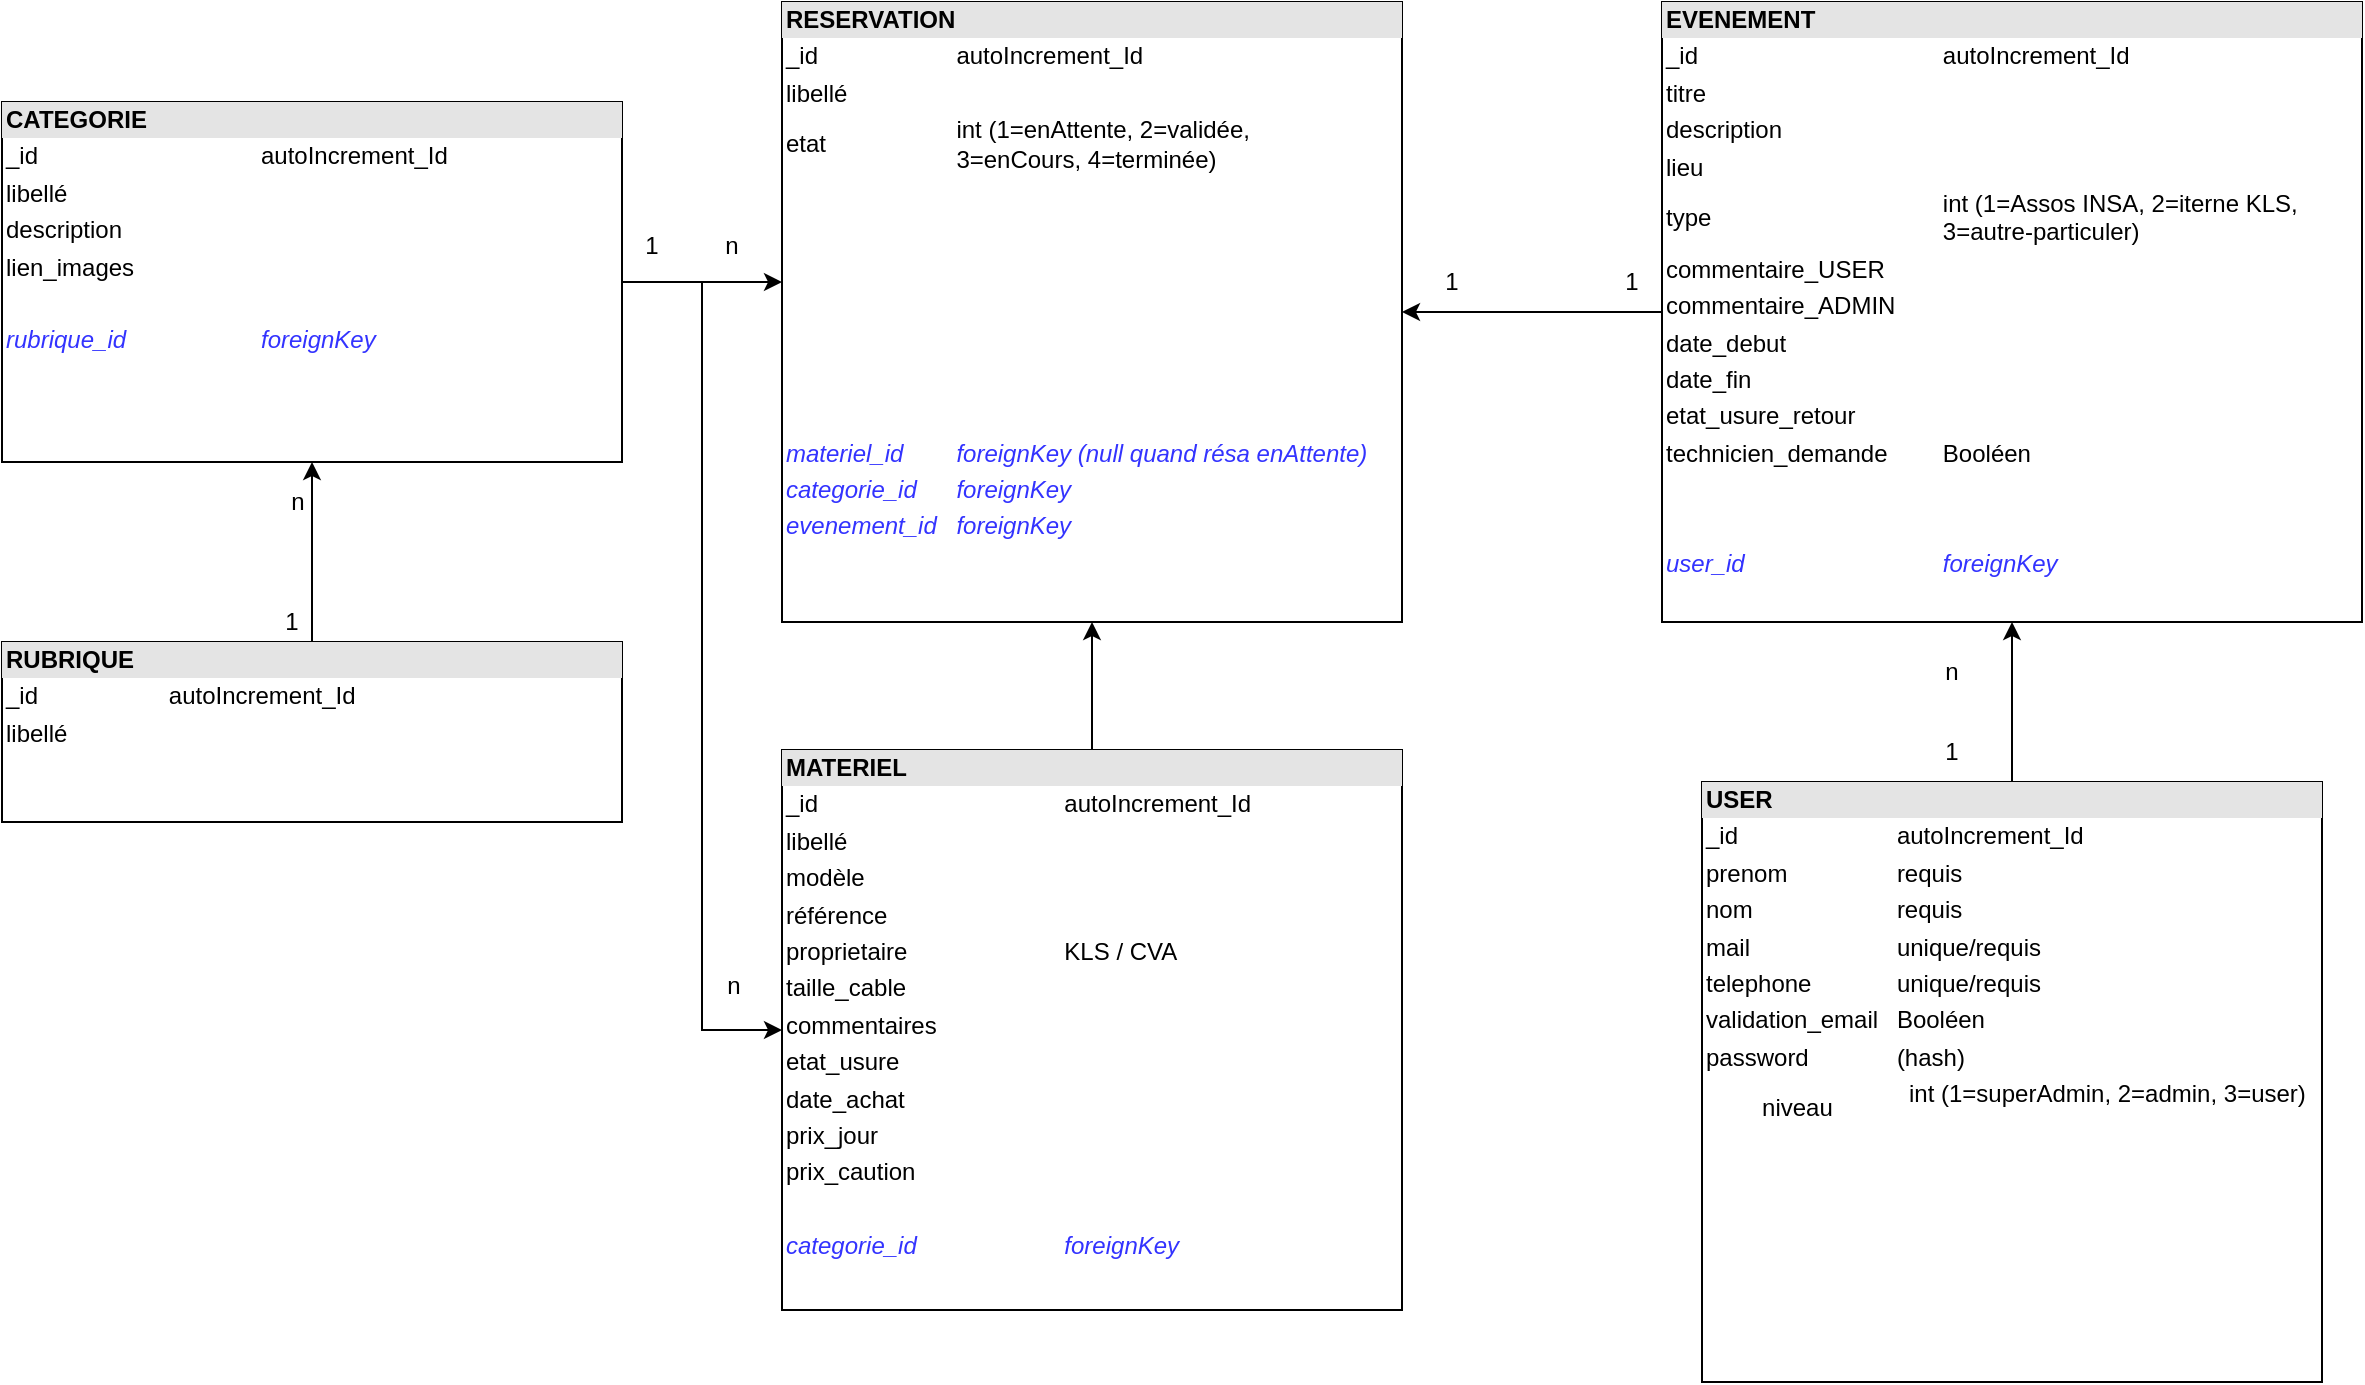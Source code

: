 <mxfile version="20.8.3" type="onedrive"><diagram id="C5RBs43oDa-KdzZeNtuy" name="Page-1"><mxGraphModel grid="1" page="1" gridSize="10" guides="1" tooltips="1" connect="1" arrows="1" fold="1" pageScale="1" pageWidth="1169" pageHeight="827" math="0" shadow="0"><root><mxCell id="WIyWlLk6GJQsqaUBKTNV-0"/><mxCell id="WIyWlLk6GJQsqaUBKTNV-1" parent="WIyWlLk6GJQsqaUBKTNV-0"/><mxCell id="FYbvVhW9QVgmw25Y48kL-33" value="&lt;div style=&quot;box-sizing:border-box;width:100%;background:#e4e4e4;padding:2px;&quot;&gt;&lt;b&gt;RESERVATION&lt;/b&gt;&lt;/div&gt;&lt;table style=&quot;width:100%;font-size:1em;&quot; cellspacing=&quot;0&quot; cellpadding=&quot;2&quot;&gt;&lt;tbody&gt;&lt;tr&gt;&lt;td&gt;_id&lt;/td&gt;&lt;td&gt;autoIncrement_Id&lt;/td&gt;&lt;/tr&gt;&lt;tr&gt;&lt;td&gt;libellé&lt;br&gt;&lt;/td&gt;&lt;td&gt;&lt;br&gt;&lt;/td&gt;&lt;/tr&gt;&lt;tr&gt;&lt;td&gt;etat&lt;br&gt;&lt;/td&gt;&lt;td&gt;int (1=enAttente, 2=validée,&lt;br&gt;3=enCours, 4=terminée)&lt;/td&gt;&lt;/tr&gt;&lt;tr&gt;&lt;td&gt;&lt;br&gt;&lt;/td&gt;&lt;td&gt;&lt;br&gt;&lt;/td&gt;&lt;/tr&gt;&lt;tr&gt;&lt;td&gt;&lt;br&gt;&lt;/td&gt;&lt;td&gt;&lt;br&gt;&lt;/td&gt;&lt;/tr&gt;&lt;tr&gt;&lt;td&gt;&lt;br&gt;&lt;/td&gt;&lt;td&gt;&lt;br&gt;&lt;/td&gt;&lt;/tr&gt;&lt;tr&gt;&lt;td&gt;&lt;br&gt;&lt;/td&gt;&lt;td&gt;&lt;br&gt;&lt;/td&gt;&lt;/tr&gt;&lt;tr&gt;&lt;td&gt;&lt;br&gt;&lt;/td&gt;&lt;td&gt;&lt;br&gt;&lt;/td&gt;&lt;/tr&gt;&lt;tr&gt;&lt;td&gt;&lt;br&gt;&lt;/td&gt;&lt;td&gt;&lt;br&gt;&lt;/td&gt;&lt;/tr&gt;&lt;tr&gt;&lt;td&gt;&lt;br&gt;&lt;/td&gt;&lt;td&gt;&lt;br&gt;&lt;/td&gt;&lt;/tr&gt;&lt;tr&gt;&lt;td&gt;&lt;font color=&quot;#3333FF&quot;&gt;&lt;i&gt;materiel_id&lt;br&gt;&lt;/i&gt;&lt;/font&gt;&lt;/td&gt;&lt;td&gt;&lt;font color=&quot;#3333FF&quot;&gt;&lt;i&gt;foreignKey (null quand résa enAttente)&lt;br&gt;&lt;/i&gt;&lt;/font&gt;&lt;/td&gt;&lt;/tr&gt;&lt;tr&gt;&lt;td&gt;&lt;font color=&quot;#3333FF&quot;&gt;&lt;i&gt;categorie_id&lt;br&gt;&lt;/i&gt;&lt;/font&gt;&lt;/td&gt;&lt;td&gt;&lt;font color=&quot;#3333FF&quot;&gt;&lt;i&gt;foreignKey&lt;/i&gt;&lt;/font&gt;&lt;/td&gt;&lt;/tr&gt;&lt;tr&gt;&lt;td&gt;&lt;font color=&quot;#3333FF&quot;&gt;&lt;i&gt;evenement_id&lt;br&gt;&lt;/i&gt;&lt;/font&gt;&lt;/td&gt;&lt;td&gt;&lt;font color=&quot;#3333FF&quot;&gt;&lt;i&gt;foreignKey&lt;/i&gt;&lt;/font&gt;&lt;/td&gt;&lt;/tr&gt;&lt;tr&gt;&lt;td&gt;&lt;br&gt;&lt;/td&gt;&lt;td&gt;&lt;br&gt;&lt;/td&gt;&lt;/tr&gt;&lt;tr&gt;&lt;td&gt;&lt;br&gt;&lt;/td&gt;&lt;td&gt;&lt;br&gt;&lt;/td&gt;&lt;/tr&gt;&lt;tr&gt;&lt;td&gt;&lt;br&gt;&lt;/td&gt;&lt;td&gt;&lt;br&gt;&lt;/td&gt;&lt;/tr&gt;&lt;tr&gt;&lt;td&gt;&lt;br&gt;&lt;/td&gt;&lt;td&gt;&lt;br&gt;&lt;/td&gt;&lt;/tr&gt;&lt;tr&gt;&lt;td&gt;&lt;br&gt;&lt;/td&gt;&lt;td&gt;&lt;br&gt;&lt;/td&gt;&lt;/tr&gt;&lt;tr&gt;&lt;td&gt;&lt;br&gt;&lt;/td&gt;&lt;td&gt;&lt;br&gt;&lt;/td&gt;&lt;/tr&gt;&lt;tr&gt;&lt;td&gt;&lt;br&gt;&lt;/td&gt;&lt;td&gt;&lt;br&gt;&lt;/td&gt;&lt;/tr&gt;&lt;tr&gt;&lt;td&gt;&lt;br&gt;&lt;/td&gt;&lt;td&gt;&lt;br&gt;&lt;/td&gt;&lt;/tr&gt;&lt;tr&gt;&lt;td&gt;&lt;table cellspacing=&quot;0&quot; cellpadding=&quot;2&quot;&gt;&lt;tbody&gt;&lt;tr&gt;&lt;td&gt;&lt;br&gt;&lt;br&gt;&lt;/td&gt;&lt;td&gt;&lt;br&gt;&lt;/td&gt;&lt;/tr&gt;&lt;tr&gt;&lt;td&gt;&lt;br&gt;&lt;/td&gt;&lt;td&gt;&lt;br&gt;&lt;/td&gt;&lt;/tr&gt;&lt;tr&gt;&lt;td&gt;&lt;br&gt;&lt;/td&gt;&lt;td&gt;&lt;br&gt;&lt;/td&gt;&lt;/tr&gt;&lt;tr&gt;&lt;td&gt;&lt;br&gt;&lt;/td&gt;&lt;td&gt;&lt;br&gt;&lt;/td&gt;&lt;/tr&gt;&lt;tr&gt;&lt;td&gt;&lt;br&gt;&lt;/td&gt;&lt;td&gt;&lt;br&gt;&lt;/td&gt;&lt;/tr&gt;&lt;/tbody&gt;&lt;/table&gt;&lt;/td&gt;&lt;td&gt;&lt;br&gt;&lt;/td&gt;&lt;/tr&gt;&lt;/tbody&gt;&lt;/table&gt;" style="verticalAlign=top;align=left;overflow=fill;html=1;rounded=0;" vertex="1" parent="WIyWlLk6GJQsqaUBKTNV-1"><mxGeometry x="440" y="40" width="310" height="310" as="geometry"/></mxCell><mxCell id="awnC9XF0Tvlcumn_vSdv-16" style="edgeStyle=orthogonalEdgeStyle;rounded=0;orthogonalLoop=1;jettySize=auto;html=1;entryX=0.5;entryY=1;entryDx=0;entryDy=0;" edge="1" parent="WIyWlLk6GJQsqaUBKTNV-1" source="FYbvVhW9QVgmw25Y48kL-44" target="FYbvVhW9QVgmw25Y48kL-33"><mxGeometry relative="1" as="geometry"/></mxCell><mxCell id="FYbvVhW9QVgmw25Y48kL-44" value="&lt;div style=&quot;box-sizing:border-box;width:100%;background:#e4e4e4;padding:2px;&quot;&gt;&lt;b&gt;MATERIEL&lt;/b&gt;&lt;/div&gt;&lt;table style=&quot;width:100%;font-size:1em;&quot; cellspacing=&quot;0&quot; cellpadding=&quot;2&quot;&gt;&lt;tbody&gt;&lt;tr&gt;&lt;td&gt;_id&lt;/td&gt;&lt;td&gt;autoIncrement_Id&lt;/td&gt;&lt;/tr&gt;&lt;tr&gt;&lt;td&gt;libellé&lt;/td&gt;&lt;td&gt;&lt;br&gt;&lt;/td&gt;&lt;/tr&gt;&lt;tr&gt;&lt;td&gt;modèle&lt;br&gt;&lt;/td&gt;&lt;td&gt;&lt;br&gt;&lt;/td&gt;&lt;/tr&gt;&lt;tr&gt;&lt;td&gt;référence&lt;br&gt;&lt;/td&gt;&lt;td&gt;&lt;br&gt;&lt;/td&gt;&lt;/tr&gt;&lt;tr&gt;&lt;td&gt;proprietaire&lt;br&gt;&lt;/td&gt;&lt;td&gt;KLS / CVA&lt;br&gt;&lt;/td&gt;&lt;/tr&gt;&lt;tr&gt;&lt;td&gt;taille_cable&lt;br&gt;&lt;/td&gt;&lt;td&gt;&lt;br&gt;&lt;/td&gt;&lt;/tr&gt;&lt;tr&gt;&lt;td&gt;commentaires&lt;br&gt;&lt;/td&gt;&lt;td&gt;&lt;br&gt;&lt;/td&gt;&lt;/tr&gt;&lt;tr&gt;&lt;td&gt;etat_usure&lt;br&gt;&lt;/td&gt;&lt;td&gt;&lt;br&gt;&lt;/td&gt;&lt;/tr&gt;&lt;tr&gt;&lt;td&gt;date_achat&lt;br&gt;&lt;/td&gt;&lt;td&gt;&lt;br&gt;&lt;/td&gt;&lt;/tr&gt;&lt;tr&gt;&lt;td&gt;prix_jour&lt;br&gt;&lt;/td&gt;&lt;td&gt;&lt;br&gt;&lt;/td&gt;&lt;/tr&gt;&lt;tr&gt;&lt;td&gt;prix_caution&lt;br&gt;&lt;/td&gt;&lt;td&gt;&lt;br&gt;&lt;/td&gt;&lt;/tr&gt;&lt;tr&gt;&lt;td&gt;&lt;br&gt;&lt;/td&gt;&lt;td&gt;&lt;br&gt;&lt;/td&gt;&lt;/tr&gt;&lt;tr&gt;&lt;td&gt;&lt;font color=&quot;#3333FF&quot;&gt;&lt;i&gt;categorie_id&lt;/i&gt;&lt;/font&gt;&lt;/td&gt;&lt;td&gt;&lt;font color=&quot;#3333FF&quot;&gt;&lt;i&gt;foreignKey&lt;/i&gt;&lt;/font&gt;&lt;/td&gt;&lt;/tr&gt;&lt;/tbody&gt;&lt;/table&gt;" style="verticalAlign=top;align=left;overflow=fill;html=1;" vertex="1" parent="WIyWlLk6GJQsqaUBKTNV-1"><mxGeometry x="440" y="414" width="310" height="280" as="geometry"/></mxCell><mxCell id="rzhVXvn1A0airLMBrieL-9" style="edgeStyle=orthogonalEdgeStyle;rounded=0;orthogonalLoop=1;jettySize=auto;html=1;entryX=0.5;entryY=1;entryDx=0;entryDy=0;" edge="1" parent="WIyWlLk6GJQsqaUBKTNV-1" source="FYbvVhW9QVgmw25Y48kL-47" target="rzhVXvn1A0airLMBrieL-7"><mxGeometry relative="1" as="geometry"/></mxCell><mxCell id="FYbvVhW9QVgmw25Y48kL-47" value="&lt;div style=&quot;box-sizing:border-box;width:100%;background:#e4e4e4;padding:2px;&quot;&gt;&lt;b&gt;USER&lt;/b&gt;&lt;br&gt;&lt;/div&gt;&lt;table style=&quot;width:100%;font-size:1em;&quot; cellspacing=&quot;0&quot; cellpadding=&quot;2&quot;&gt;&lt;tbody&gt;&lt;tr&gt;&lt;td&gt;_id&lt;/td&gt;&lt;td&gt;autoIncrement_Id&lt;/td&gt;&lt;/tr&gt;&lt;tr&gt;&lt;td&gt;prenom&lt;/td&gt;&lt;td&gt;requis&lt;/td&gt;&lt;/tr&gt;&lt;tr&gt;&lt;td&gt;nom&lt;br&gt;&lt;/td&gt;&lt;td&gt;requis&lt;/td&gt;&lt;/tr&gt;&lt;tr&gt;&lt;td&gt;mail&lt;/td&gt;&lt;td&gt;unique/requis&lt;br&gt;&lt;/td&gt;&lt;/tr&gt;&lt;tr&gt;&lt;td&gt;telephone&lt;br&gt;&lt;/td&gt;&lt;td&gt;unique/requis&lt;br&gt;&lt;/td&gt;&lt;/tr&gt;&lt;tr&gt;&lt;td&gt;validation_email&lt;br&gt;&lt;/td&gt;&lt;td&gt;Booléen&lt;br&gt;&lt;/td&gt;&lt;/tr&gt;&lt;tr&gt;&lt;td&gt;password&lt;br&gt;&lt;/td&gt;&lt;td&gt;(hash)&lt;br&gt;&lt;/td&gt;&lt;/tr&gt;&lt;tr&gt;&lt;td align=&quot;center&quot;&gt;niveau&lt;br&gt;&lt;/td&gt;&lt;td align=&quot;center&quot;&gt;int (1=superAdmin, 2=admin, 3=user)&lt;br&gt;&lt;br&gt;&lt;/td&gt;&lt;/tr&gt;&lt;tr&gt;&lt;td&gt;&lt;br&gt;&lt;/td&gt;&lt;td&gt;&lt;br&gt;&lt;/td&gt;&lt;/tr&gt;&lt;tr&gt;&lt;td&gt;&lt;br&gt;&lt;/td&gt;&lt;td&gt;&lt;br&gt;&lt;/td&gt;&lt;/tr&gt;&lt;/tbody&gt;&lt;/table&gt;" style="verticalAlign=top;align=left;overflow=fill;html=1;" vertex="1" parent="WIyWlLk6GJQsqaUBKTNV-1"><mxGeometry x="900" y="430" width="310" height="300" as="geometry"/></mxCell><mxCell id="awnC9XF0Tvlcumn_vSdv-19" style="edgeStyle=orthogonalEdgeStyle;rounded=0;orthogonalLoop=1;jettySize=auto;html=1;" edge="1" parent="WIyWlLk6GJQsqaUBKTNV-1" source="Avv6YePABwCtHFurFJnt-8" target="FYbvVhW9QVgmw25Y48kL-33"><mxGeometry relative="1" as="geometry"><Array as="points"><mxPoint x="420" y="180"/><mxPoint x="420" y="180"/></Array></mxGeometry></mxCell><mxCell id="awnC9XF0Tvlcumn_vSdv-20" style="edgeStyle=orthogonalEdgeStyle;rounded=0;orthogonalLoop=1;jettySize=auto;html=1;entryX=0;entryY=0.5;entryDx=0;entryDy=0;" edge="1" parent="WIyWlLk6GJQsqaUBKTNV-1" source="Avv6YePABwCtHFurFJnt-8" target="FYbvVhW9QVgmw25Y48kL-44"><mxGeometry relative="1" as="geometry"/></mxCell><mxCell id="Avv6YePABwCtHFurFJnt-8" value="&lt;div style=&quot;box-sizing:border-box;width:100%;background:#e4e4e4;padding:2px;&quot;&gt;&lt;b&gt;CATEGORIE&lt;/b&gt;&lt;/div&gt;&lt;table style=&quot;width:100%;font-size:1em;&quot; cellspacing=&quot;0&quot; cellpadding=&quot;2&quot;&gt;&lt;tbody&gt;&lt;tr&gt;&lt;td&gt;_id&lt;/td&gt;&lt;td&gt;autoIncrement_Id&lt;/td&gt;&lt;/tr&gt;&lt;tr&gt;&lt;td&gt;libellé&lt;/td&gt;&lt;td&gt;&lt;br&gt;&lt;/td&gt;&lt;/tr&gt;&lt;tr&gt;&lt;td&gt;description&lt;br&gt;&lt;/td&gt;&lt;td&gt;&lt;br&gt;&lt;/td&gt;&lt;/tr&gt;&lt;tr&gt;&lt;td&gt;lien_images&lt;br&gt;&lt;/td&gt;&lt;td&gt;&lt;br&gt;&lt;/td&gt;&lt;/tr&gt;&lt;tr&gt;&lt;td&gt;&lt;br&gt;&lt;/td&gt;&lt;td&gt;&lt;br&gt;&lt;/td&gt;&lt;/tr&gt;&lt;tr&gt;&lt;td&gt;&lt;font color=&quot;#3333FF&quot;&gt;&lt;i&gt;rubrique_id&lt;/i&gt;&lt;/font&gt;&lt;/td&gt;&lt;td&gt;&lt;font color=&quot;#3333FF&quot;&gt;&lt;i&gt;foreignKey&lt;/i&gt;&lt;/font&gt;&lt;/td&gt;&lt;/tr&gt;&lt;tr&gt;&lt;td&gt;&lt;br&gt;&lt;/td&gt;&lt;td&gt;&lt;br&gt;&lt;/td&gt;&lt;/tr&gt;&lt;tr&gt;&lt;td&gt;&lt;br&gt;&lt;/td&gt;&lt;td&gt;&lt;br&gt;&lt;/td&gt;&lt;/tr&gt;&lt;tr&gt;&lt;td&gt;&lt;br&gt;&lt;/td&gt;&lt;td&gt;&lt;br&gt;&lt;/td&gt;&lt;/tr&gt;&lt;/tbody&gt;&lt;/table&gt;" style="verticalAlign=top;align=left;overflow=fill;html=1;" vertex="1" parent="WIyWlLk6GJQsqaUBKTNV-1"><mxGeometry x="50" y="90" width="310" height="180" as="geometry"/></mxCell><mxCell id="rzhVXvn1A0airLMBrieL-3" style="edgeStyle=orthogonalEdgeStyle;rounded=0;orthogonalLoop=1;jettySize=auto;html=1;exitX=0.5;exitY=0;exitDx=0;exitDy=0;entryX=0.5;entryY=1;entryDx=0;entryDy=0;" edge="1" parent="WIyWlLk6GJQsqaUBKTNV-1" source="rzhVXvn1A0airLMBrieL-1" target="Avv6YePABwCtHFurFJnt-8"><mxGeometry relative="1" as="geometry"/></mxCell><mxCell id="rzhVXvn1A0airLMBrieL-1" value="&lt;div style=&quot;box-sizing:border-box;width:100%;background:#e4e4e4;padding:2px;&quot;&gt;&lt;b&gt;RUBRIQUE&lt;/b&gt;&lt;/div&gt;&lt;table style=&quot;width:100%;font-size:1em;&quot; cellspacing=&quot;0&quot; cellpadding=&quot;2&quot;&gt;&lt;tbody&gt;&lt;tr&gt;&lt;td&gt;_id&lt;/td&gt;&lt;td&gt;autoIncrement_Id&lt;/td&gt;&lt;/tr&gt;&lt;tr&gt;&lt;td&gt;libellé&lt;/td&gt;&lt;td&gt;&lt;br&gt;&lt;/td&gt;&lt;/tr&gt;&lt;tr&gt;&lt;td&gt;&lt;br&gt;&lt;/td&gt;&lt;td&gt;&lt;br&gt;&lt;/td&gt;&lt;/tr&gt;&lt;tr&gt;&lt;td&gt;&lt;br&gt;&lt;/td&gt;&lt;td&gt;&lt;br&gt;&lt;/td&gt;&lt;/tr&gt;&lt;tr&gt;&lt;td&gt;&lt;br&gt;&lt;/td&gt;&lt;td&gt;&lt;br&gt;&lt;/td&gt;&lt;/tr&gt;&lt;tr&gt;&lt;td&gt;&lt;br&gt;&lt;/td&gt;&lt;td&gt;&lt;br&gt;&lt;/td&gt;&lt;/tr&gt;&lt;tr&gt;&lt;td&gt;&lt;br&gt;&lt;/td&gt;&lt;td&gt;&lt;br&gt;&lt;/td&gt;&lt;/tr&gt;&lt;/tbody&gt;&lt;/table&gt;" style="verticalAlign=top;align=left;overflow=fill;html=1;" vertex="1" parent="WIyWlLk6GJQsqaUBKTNV-1"><mxGeometry x="50" y="360" width="310" height="90" as="geometry"/></mxCell><mxCell id="rzhVXvn1A0airLMBrieL-8" style="edgeStyle=orthogonalEdgeStyle;rounded=0;orthogonalLoop=1;jettySize=auto;html=1;exitX=0;exitY=0.5;exitDx=0;exitDy=0;entryX=1;entryY=0.5;entryDx=0;entryDy=0;" edge="1" parent="WIyWlLk6GJQsqaUBKTNV-1" source="rzhVXvn1A0airLMBrieL-7" target="FYbvVhW9QVgmw25Y48kL-33"><mxGeometry relative="1" as="geometry"/></mxCell><mxCell id="rzhVXvn1A0airLMBrieL-7" value="&lt;div style=&quot;box-sizing:border-box;width:100%;background:#e4e4e4;padding:2px;&quot;&gt;&lt;b&gt;EVENEMENT&lt;/b&gt;&lt;/div&gt;&lt;table style=&quot;width:100%;font-size:1em;&quot; cellspacing=&quot;0&quot; cellpadding=&quot;2&quot;&gt;&lt;tbody&gt;&lt;tr&gt;&lt;td&gt;_id&lt;/td&gt;&lt;td&gt;autoIncrement_Id&lt;/td&gt;&lt;/tr&gt;&lt;tr&gt;&lt;td&gt;titre&lt;br&gt;&lt;/td&gt;&lt;td&gt;&lt;br&gt;&lt;/td&gt;&lt;/tr&gt;&lt;tr&gt;&lt;td&gt;description&lt;br&gt;&lt;/td&gt;&lt;td&gt;&lt;br&gt;&lt;/td&gt;&lt;/tr&gt;&lt;tr&gt;&lt;td&gt;lieu&lt;br&gt;&lt;/td&gt;&lt;td&gt;&lt;br&gt;&lt;/td&gt;&lt;/tr&gt;&lt;tr&gt;&lt;td&gt;type&lt;br&gt;&lt;/td&gt;&lt;td&gt;int (1=Assos INSA, 2=iterne KLS, &lt;br&gt;3=autre-particuler)&lt;br&gt;&lt;/td&gt;&lt;/tr&gt;&lt;tr&gt;&lt;td&gt;commentaire_USER&lt;br&gt;&lt;/td&gt;&lt;td&gt;&lt;br&gt;&lt;/td&gt;&lt;/tr&gt;&lt;tr&gt;&lt;td&gt;commentaire_ADMIN&lt;/td&gt;&lt;td&gt;&lt;br&gt;&lt;/td&gt;&lt;/tr&gt;&lt;tr&gt;&lt;td&gt;date_debut&lt;br&gt;&lt;/td&gt;&lt;td&gt;&lt;br&gt;&lt;/td&gt;&lt;/tr&gt;&lt;tr&gt;&lt;td&gt;date_fin&lt;br&gt;&lt;/td&gt;&lt;td&gt;&lt;br&gt;&lt;/td&gt;&lt;/tr&gt;&lt;tr&gt;&lt;td&gt;etat_usure_retour&lt;br&gt;&lt;/td&gt;&lt;td&gt;&lt;br&gt;&lt;/td&gt;&lt;/tr&gt;&lt;tr&gt;&lt;td&gt;technicien_demande&lt;/td&gt;&lt;td&gt;Booléen&lt;/td&gt;&lt;/tr&gt;&lt;tr&gt;&lt;td&gt;&lt;br&gt;&lt;/td&gt;&lt;td&gt;&lt;br&gt;&lt;/td&gt;&lt;/tr&gt;&lt;tr&gt;&lt;td&gt;&lt;font color=&quot;#3333FF&quot;&gt;&lt;i&gt;&lt;br&gt;&lt;/i&gt;&lt;/font&gt;&lt;/td&gt;&lt;td&gt;&lt;br&gt;&lt;/td&gt;&lt;/tr&gt;&lt;tr&gt;&lt;td&gt;&lt;font color=&quot;#3333FF&quot;&gt;&lt;i&gt;user_id&lt;br&gt;&lt;/i&gt;&lt;/font&gt;&lt;/td&gt;&lt;td&gt;&lt;font color=&quot;#3333FF&quot;&gt;&lt;i&gt;foreignKey&lt;/i&gt;&lt;/font&gt;&lt;/td&gt;&lt;/tr&gt;&lt;tr&gt;&lt;td&gt;&lt;br&gt;&lt;/td&gt;&lt;td&gt;&lt;br&gt;&lt;/td&gt;&lt;/tr&gt;&lt;tr&gt;&lt;td&gt;&lt;br&gt;&lt;/td&gt;&lt;td&gt;&lt;br&gt;&lt;/td&gt;&lt;/tr&gt;&lt;tr&gt;&lt;td&gt;&lt;br&gt;&lt;/td&gt;&lt;td&gt;&lt;br&gt;&lt;/td&gt;&lt;/tr&gt;&lt;tr&gt;&lt;td&gt;&lt;br&gt;&lt;/td&gt;&lt;td&gt;&lt;br&gt;&lt;/td&gt;&lt;/tr&gt;&lt;tr&gt;&lt;td&gt;&lt;br&gt;&lt;/td&gt;&lt;td&gt;&lt;br&gt;&lt;/td&gt;&lt;/tr&gt;&lt;tr&gt;&lt;td&gt;&lt;br&gt;&lt;/td&gt;&lt;td&gt;&lt;br&gt;&lt;/td&gt;&lt;/tr&gt;&lt;tr&gt;&lt;td&gt;&lt;br&gt;&lt;/td&gt;&lt;td&gt;&lt;br&gt;&lt;/td&gt;&lt;/tr&gt;&lt;tr&gt;&lt;td&gt;&lt;br&gt;&lt;/td&gt;&lt;td&gt;&lt;br&gt;&lt;/td&gt;&lt;/tr&gt;&lt;tr&gt;&lt;td&gt;&lt;table cellspacing=&quot;0&quot; cellpadding=&quot;2&quot;&gt;&lt;tbody&gt;&lt;tr&gt;&lt;td&gt;&lt;br&gt;&lt;br&gt;&lt;/td&gt;&lt;td&gt;&lt;br&gt;&lt;/td&gt;&lt;/tr&gt;&lt;tr&gt;&lt;td&gt;&lt;br&gt;&lt;/td&gt;&lt;td&gt;&lt;br&gt;&lt;/td&gt;&lt;/tr&gt;&lt;tr&gt;&lt;td&gt;&lt;br&gt;&lt;/td&gt;&lt;td&gt;&lt;br&gt;&lt;/td&gt;&lt;/tr&gt;&lt;tr&gt;&lt;td&gt;&lt;br&gt;&lt;/td&gt;&lt;td&gt;&lt;br&gt;&lt;/td&gt;&lt;/tr&gt;&lt;tr&gt;&lt;td&gt;&lt;br&gt;&lt;/td&gt;&lt;td&gt;&lt;br&gt;&lt;/td&gt;&lt;/tr&gt;&lt;/tbody&gt;&lt;/table&gt;&lt;/td&gt;&lt;td&gt;&lt;br&gt;&lt;/td&gt;&lt;/tr&gt;&lt;/tbody&gt;&lt;/table&gt;" style="verticalAlign=top;align=left;overflow=fill;html=1;rounded=0;" vertex="1" parent="WIyWlLk6GJQsqaUBKTNV-1"><mxGeometry x="880" y="40" width="350" height="310" as="geometry"/></mxCell><mxCell id="rzhVXvn1A0airLMBrieL-10" style="edgeStyle=orthogonalEdgeStyle;rounded=0;orthogonalLoop=1;jettySize=auto;html=1;exitX=0.5;exitY=1;exitDx=0;exitDy=0;" edge="1" parent="WIyWlLk6GJQsqaUBKTNV-1" source="FYbvVhW9QVgmw25Y48kL-33" target="FYbvVhW9QVgmw25Y48kL-33"><mxGeometry relative="1" as="geometry"/></mxCell><mxCell id="awnC9XF0Tvlcumn_vSdv-1" value="n" style="text;strokeColor=none;align=center;fillColor=none;html=1;verticalAlign=middle;whiteSpace=wrap;rounded=0;" vertex="1" parent="WIyWlLk6GJQsqaUBKTNV-1"><mxGeometry x="400" y="147" width="30" height="30" as="geometry"/></mxCell><mxCell id="awnC9XF0Tvlcumn_vSdv-2" value="1" style="text;strokeColor=none;align=center;fillColor=none;html=1;verticalAlign=middle;whiteSpace=wrap;rounded=0;" vertex="1" parent="WIyWlLk6GJQsqaUBKTNV-1"><mxGeometry x="360" y="147" width="30" height="30" as="geometry"/></mxCell><mxCell id="awnC9XF0Tvlcumn_vSdv-3" value="1" style="text;strokeColor=none;align=center;fillColor=none;html=1;verticalAlign=middle;whiteSpace=wrap;rounded=0;" vertex="1" parent="WIyWlLk6GJQsqaUBKTNV-1"><mxGeometry x="180" y="340" width="30" height="20" as="geometry"/></mxCell><mxCell id="awnC9XF0Tvlcumn_vSdv-6" value="n" style="text;strokeColor=none;align=center;fillColor=none;html=1;verticalAlign=middle;whiteSpace=wrap;rounded=0;" vertex="1" parent="WIyWlLk6GJQsqaUBKTNV-1"><mxGeometry x="183" y="280" width="30" height="20" as="geometry"/></mxCell><mxCell id="awnC9XF0Tvlcumn_vSdv-10" value="n" style="text;strokeColor=none;align=center;fillColor=none;html=1;verticalAlign=middle;whiteSpace=wrap;rounded=0;" vertex="1" parent="WIyWlLk6GJQsqaUBKTNV-1"><mxGeometry x="401" y="517" width="30" height="30" as="geometry"/></mxCell><mxCell id="awnC9XF0Tvlcumn_vSdv-12" value="1" style="text;strokeColor=none;align=center;fillColor=none;html=1;verticalAlign=middle;whiteSpace=wrap;rounded=0;" vertex="1" parent="WIyWlLk6GJQsqaUBKTNV-1"><mxGeometry x="850" y="165" width="30" height="30" as="geometry"/></mxCell><mxCell id="awnC9XF0Tvlcumn_vSdv-13" value="1" style="text;strokeColor=none;align=center;fillColor=none;html=1;verticalAlign=middle;whiteSpace=wrap;rounded=0;" vertex="1" parent="WIyWlLk6GJQsqaUBKTNV-1"><mxGeometry x="760" y="165" width="30" height="30" as="geometry"/></mxCell><mxCell id="awnC9XF0Tvlcumn_vSdv-14" value="n" style="text;strokeColor=none;align=center;fillColor=none;html=1;verticalAlign=middle;whiteSpace=wrap;rounded=0;" vertex="1" parent="WIyWlLk6GJQsqaUBKTNV-1"><mxGeometry x="1010" y="360" width="30" height="30" as="geometry"/></mxCell><mxCell id="awnC9XF0Tvlcumn_vSdv-15" value="1" style="text;strokeColor=none;align=center;fillColor=none;html=1;verticalAlign=middle;whiteSpace=wrap;rounded=0;" vertex="1" parent="WIyWlLk6GJQsqaUBKTNV-1"><mxGeometry x="1010" y="400" width="30" height="30" as="geometry"/></mxCell></root></mxGraphModel></diagram></mxfile>